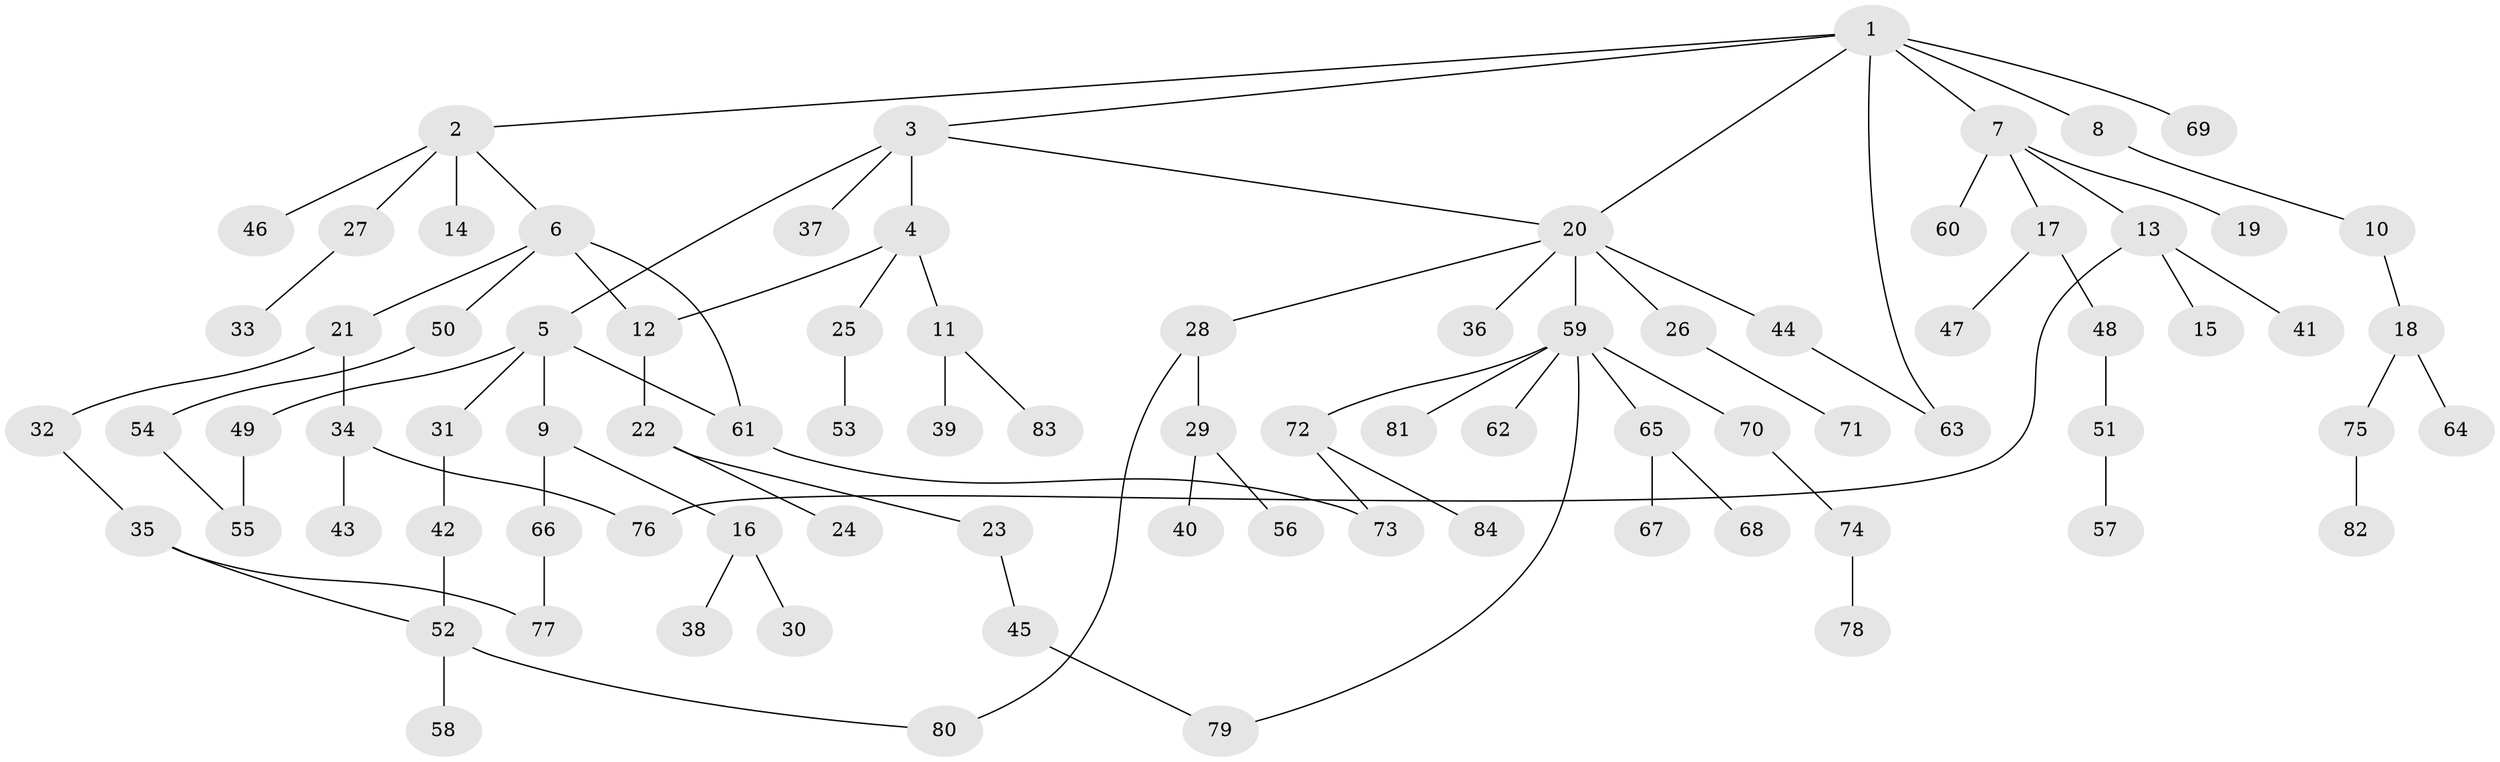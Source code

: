 // Generated by graph-tools (version 1.1) at 2025/49/03/09/25 03:49:26]
// undirected, 84 vertices, 94 edges
graph export_dot {
graph [start="1"]
  node [color=gray90,style=filled];
  1;
  2;
  3;
  4;
  5;
  6;
  7;
  8;
  9;
  10;
  11;
  12;
  13;
  14;
  15;
  16;
  17;
  18;
  19;
  20;
  21;
  22;
  23;
  24;
  25;
  26;
  27;
  28;
  29;
  30;
  31;
  32;
  33;
  34;
  35;
  36;
  37;
  38;
  39;
  40;
  41;
  42;
  43;
  44;
  45;
  46;
  47;
  48;
  49;
  50;
  51;
  52;
  53;
  54;
  55;
  56;
  57;
  58;
  59;
  60;
  61;
  62;
  63;
  64;
  65;
  66;
  67;
  68;
  69;
  70;
  71;
  72;
  73;
  74;
  75;
  76;
  77;
  78;
  79;
  80;
  81;
  82;
  83;
  84;
  1 -- 2;
  1 -- 3;
  1 -- 7;
  1 -- 8;
  1 -- 20;
  1 -- 63;
  1 -- 69;
  2 -- 6;
  2 -- 14;
  2 -- 27;
  2 -- 46;
  3 -- 4;
  3 -- 5;
  3 -- 37;
  3 -- 20;
  4 -- 11;
  4 -- 25;
  4 -- 12;
  5 -- 9;
  5 -- 31;
  5 -- 49;
  5 -- 61;
  6 -- 12;
  6 -- 21;
  6 -- 50;
  6 -- 61;
  7 -- 13;
  7 -- 17;
  7 -- 19;
  7 -- 60;
  8 -- 10;
  9 -- 16;
  9 -- 66;
  10 -- 18;
  11 -- 39;
  11 -- 83;
  12 -- 22;
  13 -- 15;
  13 -- 41;
  13 -- 76;
  16 -- 30;
  16 -- 38;
  17 -- 47;
  17 -- 48;
  18 -- 64;
  18 -- 75;
  20 -- 26;
  20 -- 28;
  20 -- 36;
  20 -- 44;
  20 -- 59;
  21 -- 32;
  21 -- 34;
  22 -- 23;
  22 -- 24;
  23 -- 45;
  25 -- 53;
  26 -- 71;
  27 -- 33;
  28 -- 29;
  28 -- 80;
  29 -- 40;
  29 -- 56;
  31 -- 42;
  32 -- 35;
  34 -- 43;
  34 -- 76;
  35 -- 52;
  35 -- 77;
  42 -- 52;
  44 -- 63;
  45 -- 79;
  48 -- 51;
  49 -- 55;
  50 -- 54;
  51 -- 57;
  52 -- 58;
  52 -- 80;
  54 -- 55;
  59 -- 62;
  59 -- 65;
  59 -- 70;
  59 -- 72;
  59 -- 79;
  59 -- 81;
  61 -- 73;
  65 -- 67;
  65 -- 68;
  66 -- 77;
  70 -- 74;
  72 -- 84;
  72 -- 73;
  74 -- 78;
  75 -- 82;
}

